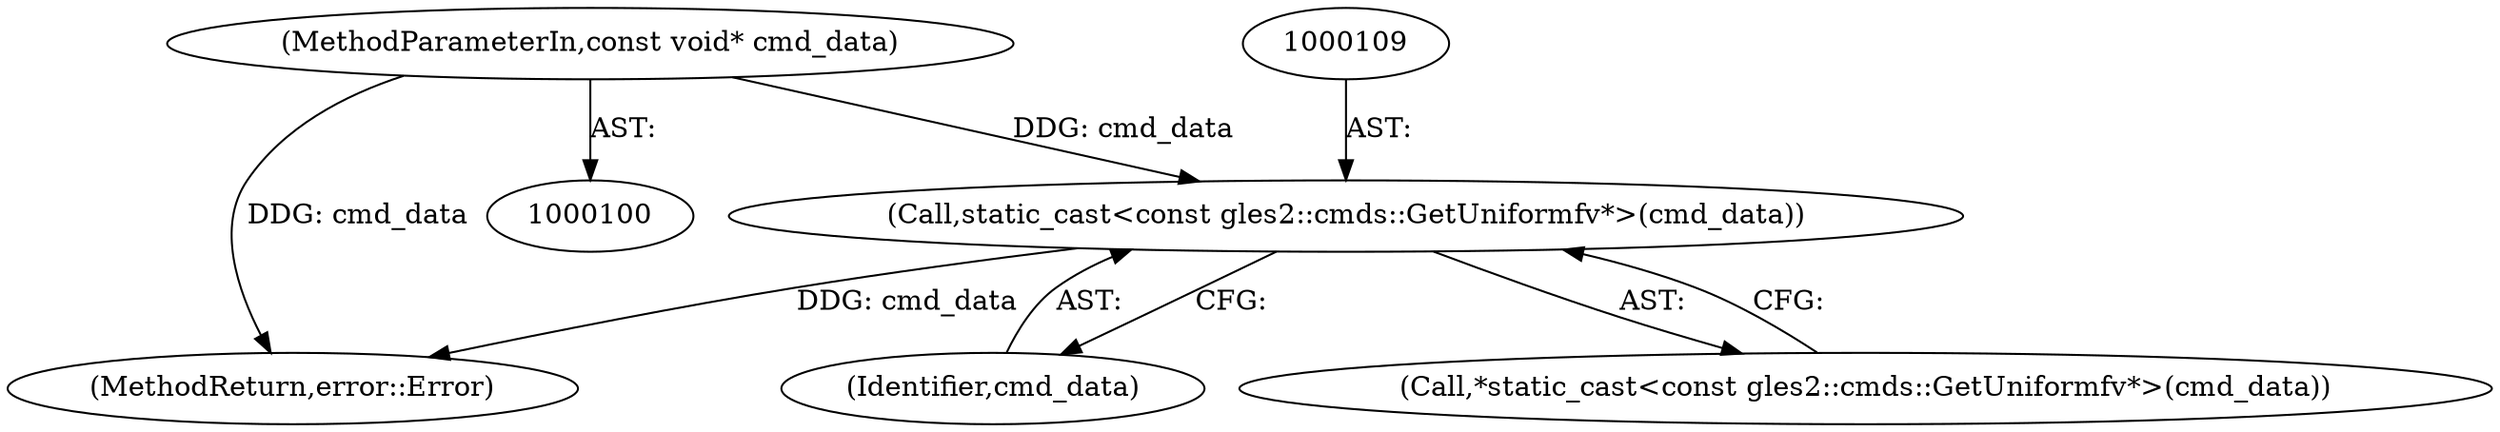 digraph "0_Chrome_181c7400b2bf50ba02ac77149749fb419b4d4797_0@pointer" {
"1000102" [label="(MethodParameterIn,const void* cmd_data)"];
"1000108" [label="(Call,static_cast<const gles2::cmds::GetUniformfv*>(cmd_data))"];
"1000102" [label="(MethodParameterIn,const void* cmd_data)"];
"1000110" [label="(Identifier,cmd_data)"];
"1000222" [label="(MethodReturn,error::Error)"];
"1000108" [label="(Call,static_cast<const gles2::cmds::GetUniformfv*>(cmd_data))"];
"1000107" [label="(Call,*static_cast<const gles2::cmds::GetUniformfv*>(cmd_data))"];
"1000102" -> "1000100"  [label="AST: "];
"1000102" -> "1000222"  [label="DDG: cmd_data"];
"1000102" -> "1000108"  [label="DDG: cmd_data"];
"1000108" -> "1000107"  [label="AST: "];
"1000108" -> "1000110"  [label="CFG: "];
"1000109" -> "1000108"  [label="AST: "];
"1000110" -> "1000108"  [label="AST: "];
"1000107" -> "1000108"  [label="CFG: "];
"1000108" -> "1000222"  [label="DDG: cmd_data"];
}

